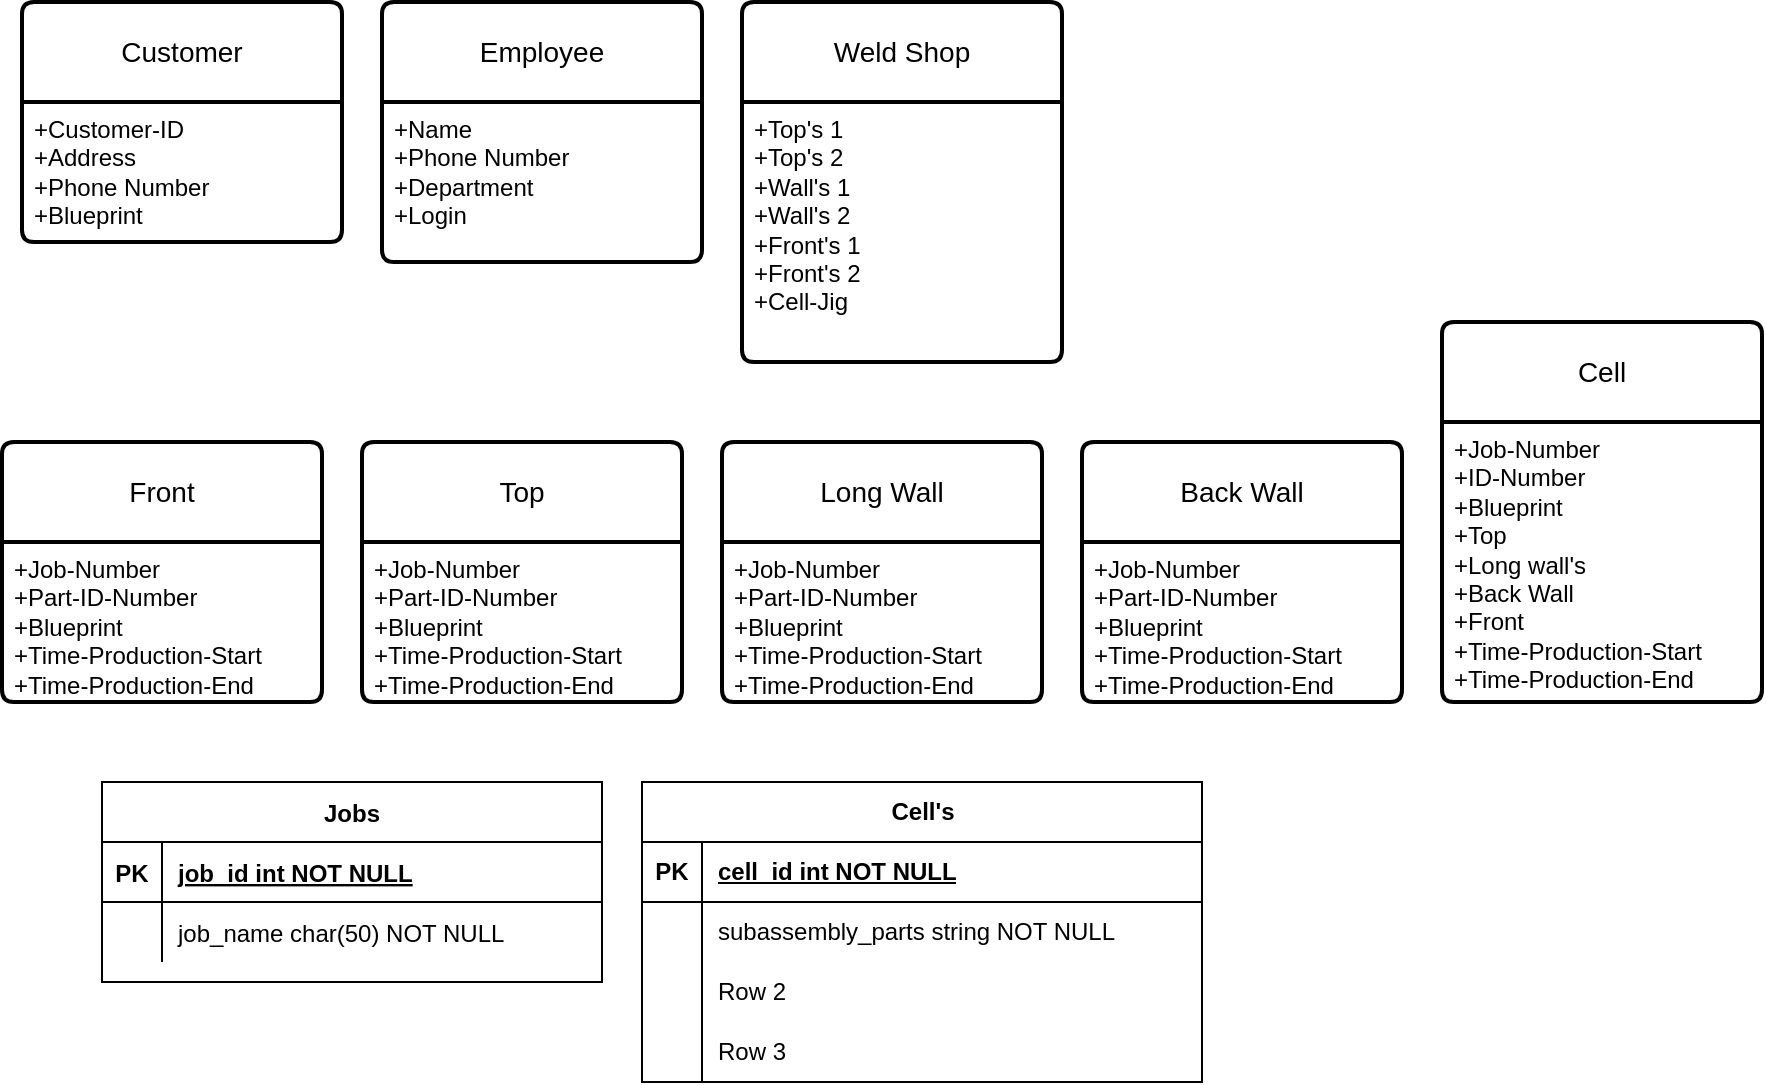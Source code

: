 <mxfile version="25.0.1">
  <diagram id="R2lEEEUBdFMjLlhIrx00" name="Page-1">
    <mxGraphModel dx="1050" dy="611" grid="1" gridSize="10" guides="1" tooltips="1" connect="1" arrows="1" fold="1" page="1" pageScale="1" pageWidth="850" pageHeight="1100" math="0" shadow="0" extFonts="Permanent Marker^https://fonts.googleapis.com/css?family=Permanent+Marker">
      <root>
        <mxCell id="0" />
        <mxCell id="1" parent="0" />
        <mxCell id="C-vyLk0tnHw3VtMMgP7b-23" value="Jobs" style="shape=table;startSize=30;container=1;collapsible=1;childLayout=tableLayout;fixedRows=1;rowLines=0;fontStyle=1;align=center;resizeLast=1;" parent="1" vertex="1">
          <mxGeometry x="70" y="410" width="250" height="100" as="geometry" />
        </mxCell>
        <mxCell id="C-vyLk0tnHw3VtMMgP7b-24" value="" style="shape=partialRectangle;collapsible=0;dropTarget=0;pointerEvents=0;fillColor=none;points=[[0,0.5],[1,0.5]];portConstraint=eastwest;top=0;left=0;right=0;bottom=1;" parent="C-vyLk0tnHw3VtMMgP7b-23" vertex="1">
          <mxGeometry y="30" width="250" height="30" as="geometry" />
        </mxCell>
        <mxCell id="C-vyLk0tnHw3VtMMgP7b-25" value="PK" style="shape=partialRectangle;overflow=hidden;connectable=0;fillColor=none;top=0;left=0;bottom=0;right=0;fontStyle=1;" parent="C-vyLk0tnHw3VtMMgP7b-24" vertex="1">
          <mxGeometry width="30" height="30" as="geometry">
            <mxRectangle width="30" height="30" as="alternateBounds" />
          </mxGeometry>
        </mxCell>
        <mxCell id="C-vyLk0tnHw3VtMMgP7b-26" value="job_id int NOT NULL " style="shape=partialRectangle;overflow=hidden;connectable=0;fillColor=none;top=0;left=0;bottom=0;right=0;align=left;spacingLeft=6;fontStyle=5;" parent="C-vyLk0tnHw3VtMMgP7b-24" vertex="1">
          <mxGeometry x="30" width="220" height="30" as="geometry">
            <mxRectangle width="220" height="30" as="alternateBounds" />
          </mxGeometry>
        </mxCell>
        <mxCell id="C-vyLk0tnHw3VtMMgP7b-27" value="" style="shape=partialRectangle;collapsible=0;dropTarget=0;pointerEvents=0;fillColor=none;points=[[0,0.5],[1,0.5]];portConstraint=eastwest;top=0;left=0;right=0;bottom=0;" parent="C-vyLk0tnHw3VtMMgP7b-23" vertex="1">
          <mxGeometry y="60" width="250" height="30" as="geometry" />
        </mxCell>
        <mxCell id="C-vyLk0tnHw3VtMMgP7b-28" value="" style="shape=partialRectangle;overflow=hidden;connectable=0;fillColor=none;top=0;left=0;bottom=0;right=0;" parent="C-vyLk0tnHw3VtMMgP7b-27" vertex="1">
          <mxGeometry width="30" height="30" as="geometry">
            <mxRectangle width="30" height="30" as="alternateBounds" />
          </mxGeometry>
        </mxCell>
        <mxCell id="C-vyLk0tnHw3VtMMgP7b-29" value="job_name char(50) NOT NULL" style="shape=partialRectangle;overflow=hidden;connectable=0;fillColor=none;top=0;left=0;bottom=0;right=0;align=left;spacingLeft=6;" parent="C-vyLk0tnHw3VtMMgP7b-27" vertex="1">
          <mxGeometry x="30" width="220" height="30" as="geometry">
            <mxRectangle width="220" height="30" as="alternateBounds" />
          </mxGeometry>
        </mxCell>
        <mxCell id="-WyFYNYByJUetTgelAWZ-2" value="Cell&#39;s" style="shape=table;startSize=30;container=1;collapsible=1;childLayout=tableLayout;fixedRows=1;rowLines=0;fontStyle=1;align=center;resizeLast=1;html=1;" parent="1" vertex="1">
          <mxGeometry x="340" y="410" width="280" height="150" as="geometry" />
        </mxCell>
        <mxCell id="-WyFYNYByJUetTgelAWZ-3" value="" style="shape=tableRow;horizontal=0;startSize=0;swimlaneHead=0;swimlaneBody=0;fillColor=none;collapsible=0;dropTarget=0;points=[[0,0.5],[1,0.5]];portConstraint=eastwest;top=0;left=0;right=0;bottom=1;" parent="-WyFYNYByJUetTgelAWZ-2" vertex="1">
          <mxGeometry y="30" width="280" height="30" as="geometry" />
        </mxCell>
        <mxCell id="-WyFYNYByJUetTgelAWZ-4" value="PK" style="shape=partialRectangle;connectable=0;fillColor=none;top=0;left=0;bottom=0;right=0;fontStyle=1;overflow=hidden;whiteSpace=wrap;html=1;" parent="-WyFYNYByJUetTgelAWZ-3" vertex="1">
          <mxGeometry width="30" height="30" as="geometry">
            <mxRectangle width="30" height="30" as="alternateBounds" />
          </mxGeometry>
        </mxCell>
        <mxCell id="-WyFYNYByJUetTgelAWZ-5" value="cell_id int NOT NULL" style="shape=partialRectangle;connectable=0;fillColor=none;top=0;left=0;bottom=0;right=0;align=left;spacingLeft=6;fontStyle=5;overflow=hidden;whiteSpace=wrap;html=1;" parent="-WyFYNYByJUetTgelAWZ-3" vertex="1">
          <mxGeometry x="30" width="250" height="30" as="geometry">
            <mxRectangle width="250" height="30" as="alternateBounds" />
          </mxGeometry>
        </mxCell>
        <mxCell id="-WyFYNYByJUetTgelAWZ-6" value="" style="shape=tableRow;horizontal=0;startSize=0;swimlaneHead=0;swimlaneBody=0;fillColor=none;collapsible=0;dropTarget=0;points=[[0,0.5],[1,0.5]];portConstraint=eastwest;top=0;left=0;right=0;bottom=0;" parent="-WyFYNYByJUetTgelAWZ-2" vertex="1">
          <mxGeometry y="60" width="280" height="30" as="geometry" />
        </mxCell>
        <mxCell id="-WyFYNYByJUetTgelAWZ-7" value="" style="shape=partialRectangle;connectable=0;fillColor=none;top=0;left=0;bottom=0;right=0;editable=1;overflow=hidden;whiteSpace=wrap;html=1;" parent="-WyFYNYByJUetTgelAWZ-6" vertex="1">
          <mxGeometry width="30" height="30" as="geometry">
            <mxRectangle width="30" height="30" as="alternateBounds" />
          </mxGeometry>
        </mxCell>
        <mxCell id="-WyFYNYByJUetTgelAWZ-8" value="subassembly_parts string NOT NULL" style="shape=partialRectangle;connectable=0;fillColor=none;top=0;left=0;bottom=0;right=0;align=left;spacingLeft=6;overflow=hidden;whiteSpace=wrap;html=1;" parent="-WyFYNYByJUetTgelAWZ-6" vertex="1">
          <mxGeometry x="30" width="250" height="30" as="geometry">
            <mxRectangle width="250" height="30" as="alternateBounds" />
          </mxGeometry>
        </mxCell>
        <mxCell id="-WyFYNYByJUetTgelAWZ-9" value="" style="shape=tableRow;horizontal=0;startSize=0;swimlaneHead=0;swimlaneBody=0;fillColor=none;collapsible=0;dropTarget=0;points=[[0,0.5],[1,0.5]];portConstraint=eastwest;top=0;left=0;right=0;bottom=0;" parent="-WyFYNYByJUetTgelAWZ-2" vertex="1">
          <mxGeometry y="90" width="280" height="30" as="geometry" />
        </mxCell>
        <mxCell id="-WyFYNYByJUetTgelAWZ-10" value="" style="shape=partialRectangle;connectable=0;fillColor=none;top=0;left=0;bottom=0;right=0;editable=1;overflow=hidden;whiteSpace=wrap;html=1;" parent="-WyFYNYByJUetTgelAWZ-9" vertex="1">
          <mxGeometry width="30" height="30" as="geometry">
            <mxRectangle width="30" height="30" as="alternateBounds" />
          </mxGeometry>
        </mxCell>
        <mxCell id="-WyFYNYByJUetTgelAWZ-11" value="Row 2" style="shape=partialRectangle;connectable=0;fillColor=none;top=0;left=0;bottom=0;right=0;align=left;spacingLeft=6;overflow=hidden;whiteSpace=wrap;html=1;" parent="-WyFYNYByJUetTgelAWZ-9" vertex="1">
          <mxGeometry x="30" width="250" height="30" as="geometry">
            <mxRectangle width="250" height="30" as="alternateBounds" />
          </mxGeometry>
        </mxCell>
        <mxCell id="-WyFYNYByJUetTgelAWZ-12" value="" style="shape=tableRow;horizontal=0;startSize=0;swimlaneHead=0;swimlaneBody=0;fillColor=none;collapsible=0;dropTarget=0;points=[[0,0.5],[1,0.5]];portConstraint=eastwest;top=0;left=0;right=0;bottom=0;" parent="-WyFYNYByJUetTgelAWZ-2" vertex="1">
          <mxGeometry y="120" width="280" height="30" as="geometry" />
        </mxCell>
        <mxCell id="-WyFYNYByJUetTgelAWZ-13" value="" style="shape=partialRectangle;connectable=0;fillColor=none;top=0;left=0;bottom=0;right=0;editable=1;overflow=hidden;whiteSpace=wrap;html=1;" parent="-WyFYNYByJUetTgelAWZ-12" vertex="1">
          <mxGeometry width="30" height="30" as="geometry">
            <mxRectangle width="30" height="30" as="alternateBounds" />
          </mxGeometry>
        </mxCell>
        <mxCell id="-WyFYNYByJUetTgelAWZ-14" value="Row 3" style="shape=partialRectangle;connectable=0;fillColor=none;top=0;left=0;bottom=0;right=0;align=left;spacingLeft=6;overflow=hidden;whiteSpace=wrap;html=1;" parent="-WyFYNYByJUetTgelAWZ-12" vertex="1">
          <mxGeometry x="30" width="250" height="30" as="geometry">
            <mxRectangle width="250" height="30" as="alternateBounds" />
          </mxGeometry>
        </mxCell>
        <mxCell id="ILBL_l5zC6226JqJN1Jq-1" value="Cell" style="swimlane;childLayout=stackLayout;horizontal=1;startSize=50;horizontalStack=0;rounded=1;fontSize=14;fontStyle=0;strokeWidth=2;resizeParent=0;resizeLast=1;shadow=0;dashed=0;align=center;arcSize=4;whiteSpace=wrap;html=1;" vertex="1" parent="1">
          <mxGeometry x="740" y="180" width="160" height="190" as="geometry" />
        </mxCell>
        <mxCell id="ILBL_l5zC6226JqJN1Jq-2" value="&lt;div&gt;+Job-Number&lt;/div&gt;+ID-Number&lt;br&gt;+Blueprint&lt;br&gt;+Top&lt;div&gt;+Long wall&#39;s&lt;/div&gt;&lt;div&gt;+Back Wall&lt;/div&gt;&lt;div&gt;+Front&lt;/div&gt;&lt;div&gt;&lt;div&gt;+Time-Production-Start&lt;/div&gt;&lt;div&gt;+Time-Production-End&lt;/div&gt;&lt;/div&gt;" style="align=left;strokeColor=none;fillColor=none;spacingLeft=4;fontSize=12;verticalAlign=top;resizable=0;rotatable=0;part=1;html=1;" vertex="1" parent="ILBL_l5zC6226JqJN1Jq-1">
          <mxGeometry y="50" width="160" height="140" as="geometry" />
        </mxCell>
        <mxCell id="ILBL_l5zC6226JqJN1Jq-5" value="Top" style="swimlane;childLayout=stackLayout;horizontal=1;startSize=50;horizontalStack=0;rounded=1;fontSize=14;fontStyle=0;strokeWidth=2;resizeParent=0;resizeLast=1;shadow=0;dashed=0;align=center;arcSize=4;whiteSpace=wrap;html=1;" vertex="1" parent="1">
          <mxGeometry x="200" y="240" width="160" height="130" as="geometry" />
        </mxCell>
        <mxCell id="ILBL_l5zC6226JqJN1Jq-6" value="+Job-Number&lt;br&gt;+Part-ID-Number&lt;br&gt;+Blueprint&lt;div&gt;+Time-Production-Start&lt;/div&gt;&lt;div&gt;+Time-Production-End&lt;/div&gt;" style="align=left;strokeColor=none;fillColor=none;spacingLeft=4;fontSize=12;verticalAlign=top;resizable=0;rotatable=0;part=1;html=1;" vertex="1" parent="ILBL_l5zC6226JqJN1Jq-5">
          <mxGeometry y="50" width="160" height="80" as="geometry" />
        </mxCell>
        <mxCell id="ILBL_l5zC6226JqJN1Jq-7" value="Long Wall" style="swimlane;childLayout=stackLayout;horizontal=1;startSize=50;horizontalStack=0;rounded=1;fontSize=14;fontStyle=0;strokeWidth=2;resizeParent=0;resizeLast=1;shadow=0;dashed=0;align=center;arcSize=4;whiteSpace=wrap;html=1;" vertex="1" parent="1">
          <mxGeometry x="380" y="240" width="160" height="130" as="geometry" />
        </mxCell>
        <mxCell id="ILBL_l5zC6226JqJN1Jq-8" value="+Job-Number&lt;br&gt;+Part-ID-Number&lt;br&gt;+Blueprint&lt;div&gt;+Time-Production-Start&lt;/div&gt;&lt;div&gt;+Time-Production-End&lt;/div&gt;" style="align=left;strokeColor=none;fillColor=none;spacingLeft=4;fontSize=12;verticalAlign=top;resizable=0;rotatable=0;part=1;html=1;" vertex="1" parent="ILBL_l5zC6226JqJN1Jq-7">
          <mxGeometry y="50" width="160" height="80" as="geometry" />
        </mxCell>
        <mxCell id="ILBL_l5zC6226JqJN1Jq-9" value="Back Wall" style="swimlane;childLayout=stackLayout;horizontal=1;startSize=50;horizontalStack=0;rounded=1;fontSize=14;fontStyle=0;strokeWidth=2;resizeParent=0;resizeLast=1;shadow=0;dashed=0;align=center;arcSize=4;whiteSpace=wrap;html=1;" vertex="1" parent="1">
          <mxGeometry x="560" y="240" width="160" height="130" as="geometry" />
        </mxCell>
        <mxCell id="ILBL_l5zC6226JqJN1Jq-10" value="+Job-Number&lt;br&gt;+Part-ID-Number&lt;br&gt;+Blueprint&lt;div&gt;+Time-Production-Start&lt;/div&gt;&lt;div&gt;+Time-Production-End&lt;/div&gt;" style="align=left;strokeColor=none;fillColor=none;spacingLeft=4;fontSize=12;verticalAlign=top;resizable=0;rotatable=0;part=1;html=1;" vertex="1" parent="ILBL_l5zC6226JqJN1Jq-9">
          <mxGeometry y="50" width="160" height="80" as="geometry" />
        </mxCell>
        <mxCell id="ILBL_l5zC6226JqJN1Jq-11" value="Front" style="swimlane;childLayout=stackLayout;horizontal=1;startSize=50;horizontalStack=0;rounded=1;fontSize=14;fontStyle=0;strokeWidth=2;resizeParent=0;resizeLast=1;shadow=0;dashed=0;align=center;arcSize=4;whiteSpace=wrap;html=1;" vertex="1" parent="1">
          <mxGeometry x="20" y="240" width="160" height="130" as="geometry" />
        </mxCell>
        <mxCell id="ILBL_l5zC6226JqJN1Jq-12" value="+Job-Number&lt;br&gt;+Part-ID-Number&lt;br&gt;+Blueprint&lt;div&gt;+Time-Production-Start&lt;/div&gt;&lt;div&gt;+Time-Production-End&lt;/div&gt;" style="align=left;strokeColor=none;fillColor=none;spacingLeft=4;fontSize=12;verticalAlign=top;resizable=0;rotatable=0;part=1;html=1;" vertex="1" parent="ILBL_l5zC6226JqJN1Jq-11">
          <mxGeometry y="50" width="160" height="80" as="geometry" />
        </mxCell>
        <mxCell id="ILBL_l5zC6226JqJN1Jq-13" value="Customer" style="swimlane;childLayout=stackLayout;horizontal=1;startSize=50;horizontalStack=0;rounded=1;fontSize=14;fontStyle=0;strokeWidth=2;resizeParent=0;resizeLast=1;shadow=0;dashed=0;align=center;arcSize=4;whiteSpace=wrap;html=1;" vertex="1" parent="1">
          <mxGeometry x="30" y="20" width="160" height="120" as="geometry" />
        </mxCell>
        <mxCell id="ILBL_l5zC6226JqJN1Jq-14" value="+Customer-ID&lt;br&gt;+Address&lt;br&gt;+Phone Number&lt;div&gt;+Blueprint&lt;/div&gt;" style="align=left;strokeColor=none;fillColor=none;spacingLeft=4;fontSize=12;verticalAlign=top;resizable=0;rotatable=0;part=1;html=1;" vertex="1" parent="ILBL_l5zC6226JqJN1Jq-13">
          <mxGeometry y="50" width="160" height="70" as="geometry" />
        </mxCell>
        <mxCell id="ILBL_l5zC6226JqJN1Jq-15" value="Employee" style="swimlane;childLayout=stackLayout;horizontal=1;startSize=50;horizontalStack=0;rounded=1;fontSize=14;fontStyle=0;strokeWidth=2;resizeParent=0;resizeLast=1;shadow=0;dashed=0;align=center;arcSize=4;whiteSpace=wrap;html=1;" vertex="1" parent="1">
          <mxGeometry x="210" y="20" width="160" height="130" as="geometry" />
        </mxCell>
        <mxCell id="ILBL_l5zC6226JqJN1Jq-16" value="+Name&lt;br&gt;+Phone Number&lt;br&gt;+Department&lt;br&gt;&lt;div&gt;+Login&lt;/div&gt;" style="align=left;strokeColor=none;fillColor=none;spacingLeft=4;fontSize=12;verticalAlign=top;resizable=0;rotatable=0;part=1;html=1;" vertex="1" parent="ILBL_l5zC6226JqJN1Jq-15">
          <mxGeometry y="50" width="160" height="80" as="geometry" />
        </mxCell>
        <mxCell id="ILBL_l5zC6226JqJN1Jq-17" value="Weld Shop" style="swimlane;childLayout=stackLayout;horizontal=1;startSize=50;horizontalStack=0;rounded=1;fontSize=14;fontStyle=0;strokeWidth=2;resizeParent=0;resizeLast=1;shadow=0;dashed=0;align=center;arcSize=4;whiteSpace=wrap;html=1;" vertex="1" parent="1">
          <mxGeometry x="390" y="20" width="160" height="180" as="geometry">
            <mxRectangle x="390" y="20" width="110" height="50" as="alternateBounds" />
          </mxGeometry>
        </mxCell>
        <mxCell id="ILBL_l5zC6226JqJN1Jq-18" value="+Top&#39;s 1&lt;br&gt;+Top&#39;s 2&lt;br&gt;+Wall&#39;s 1&lt;div&gt;+Wall&#39;s 2&lt;/div&gt;&lt;div&gt;+Front&#39;s 1&lt;/div&gt;&lt;div&gt;+Front&#39;s 2&lt;/div&gt;&lt;div&gt;+Cell-Jig&lt;/div&gt;" style="align=left;strokeColor=none;fillColor=none;spacingLeft=4;fontSize=12;verticalAlign=top;resizable=0;rotatable=0;part=1;html=1;" vertex="1" parent="ILBL_l5zC6226JqJN1Jq-17">
          <mxGeometry y="50" width="160" height="130" as="geometry" />
        </mxCell>
      </root>
    </mxGraphModel>
  </diagram>
</mxfile>
